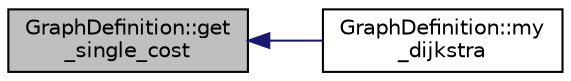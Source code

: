 digraph "GraphDefinition::get_single_cost"
{
  edge [fontname="Helvetica",fontsize="10",labelfontname="Helvetica",labelfontsize="10"];
  node [fontname="Helvetica",fontsize="10",shape=record];
  rankdir="LR";
  Node48 [label="GraphDefinition::get\l_single_cost",height=0.2,width=0.4,color="black", fillcolor="grey75", style="filled", fontcolor="black"];
  Node48 -> Node49 [dir="back",color="midnightblue",fontsize="10",style="solid",fontname="Helvetica"];
  Node49 [label="GraphDefinition::my\l_dijkstra",height=0.2,width=0.4,color="black", fillcolor="white", style="filled",URL="$classGraphDefinition.html#a0914268cc36a22cc87484a82b93670a4"];
}
